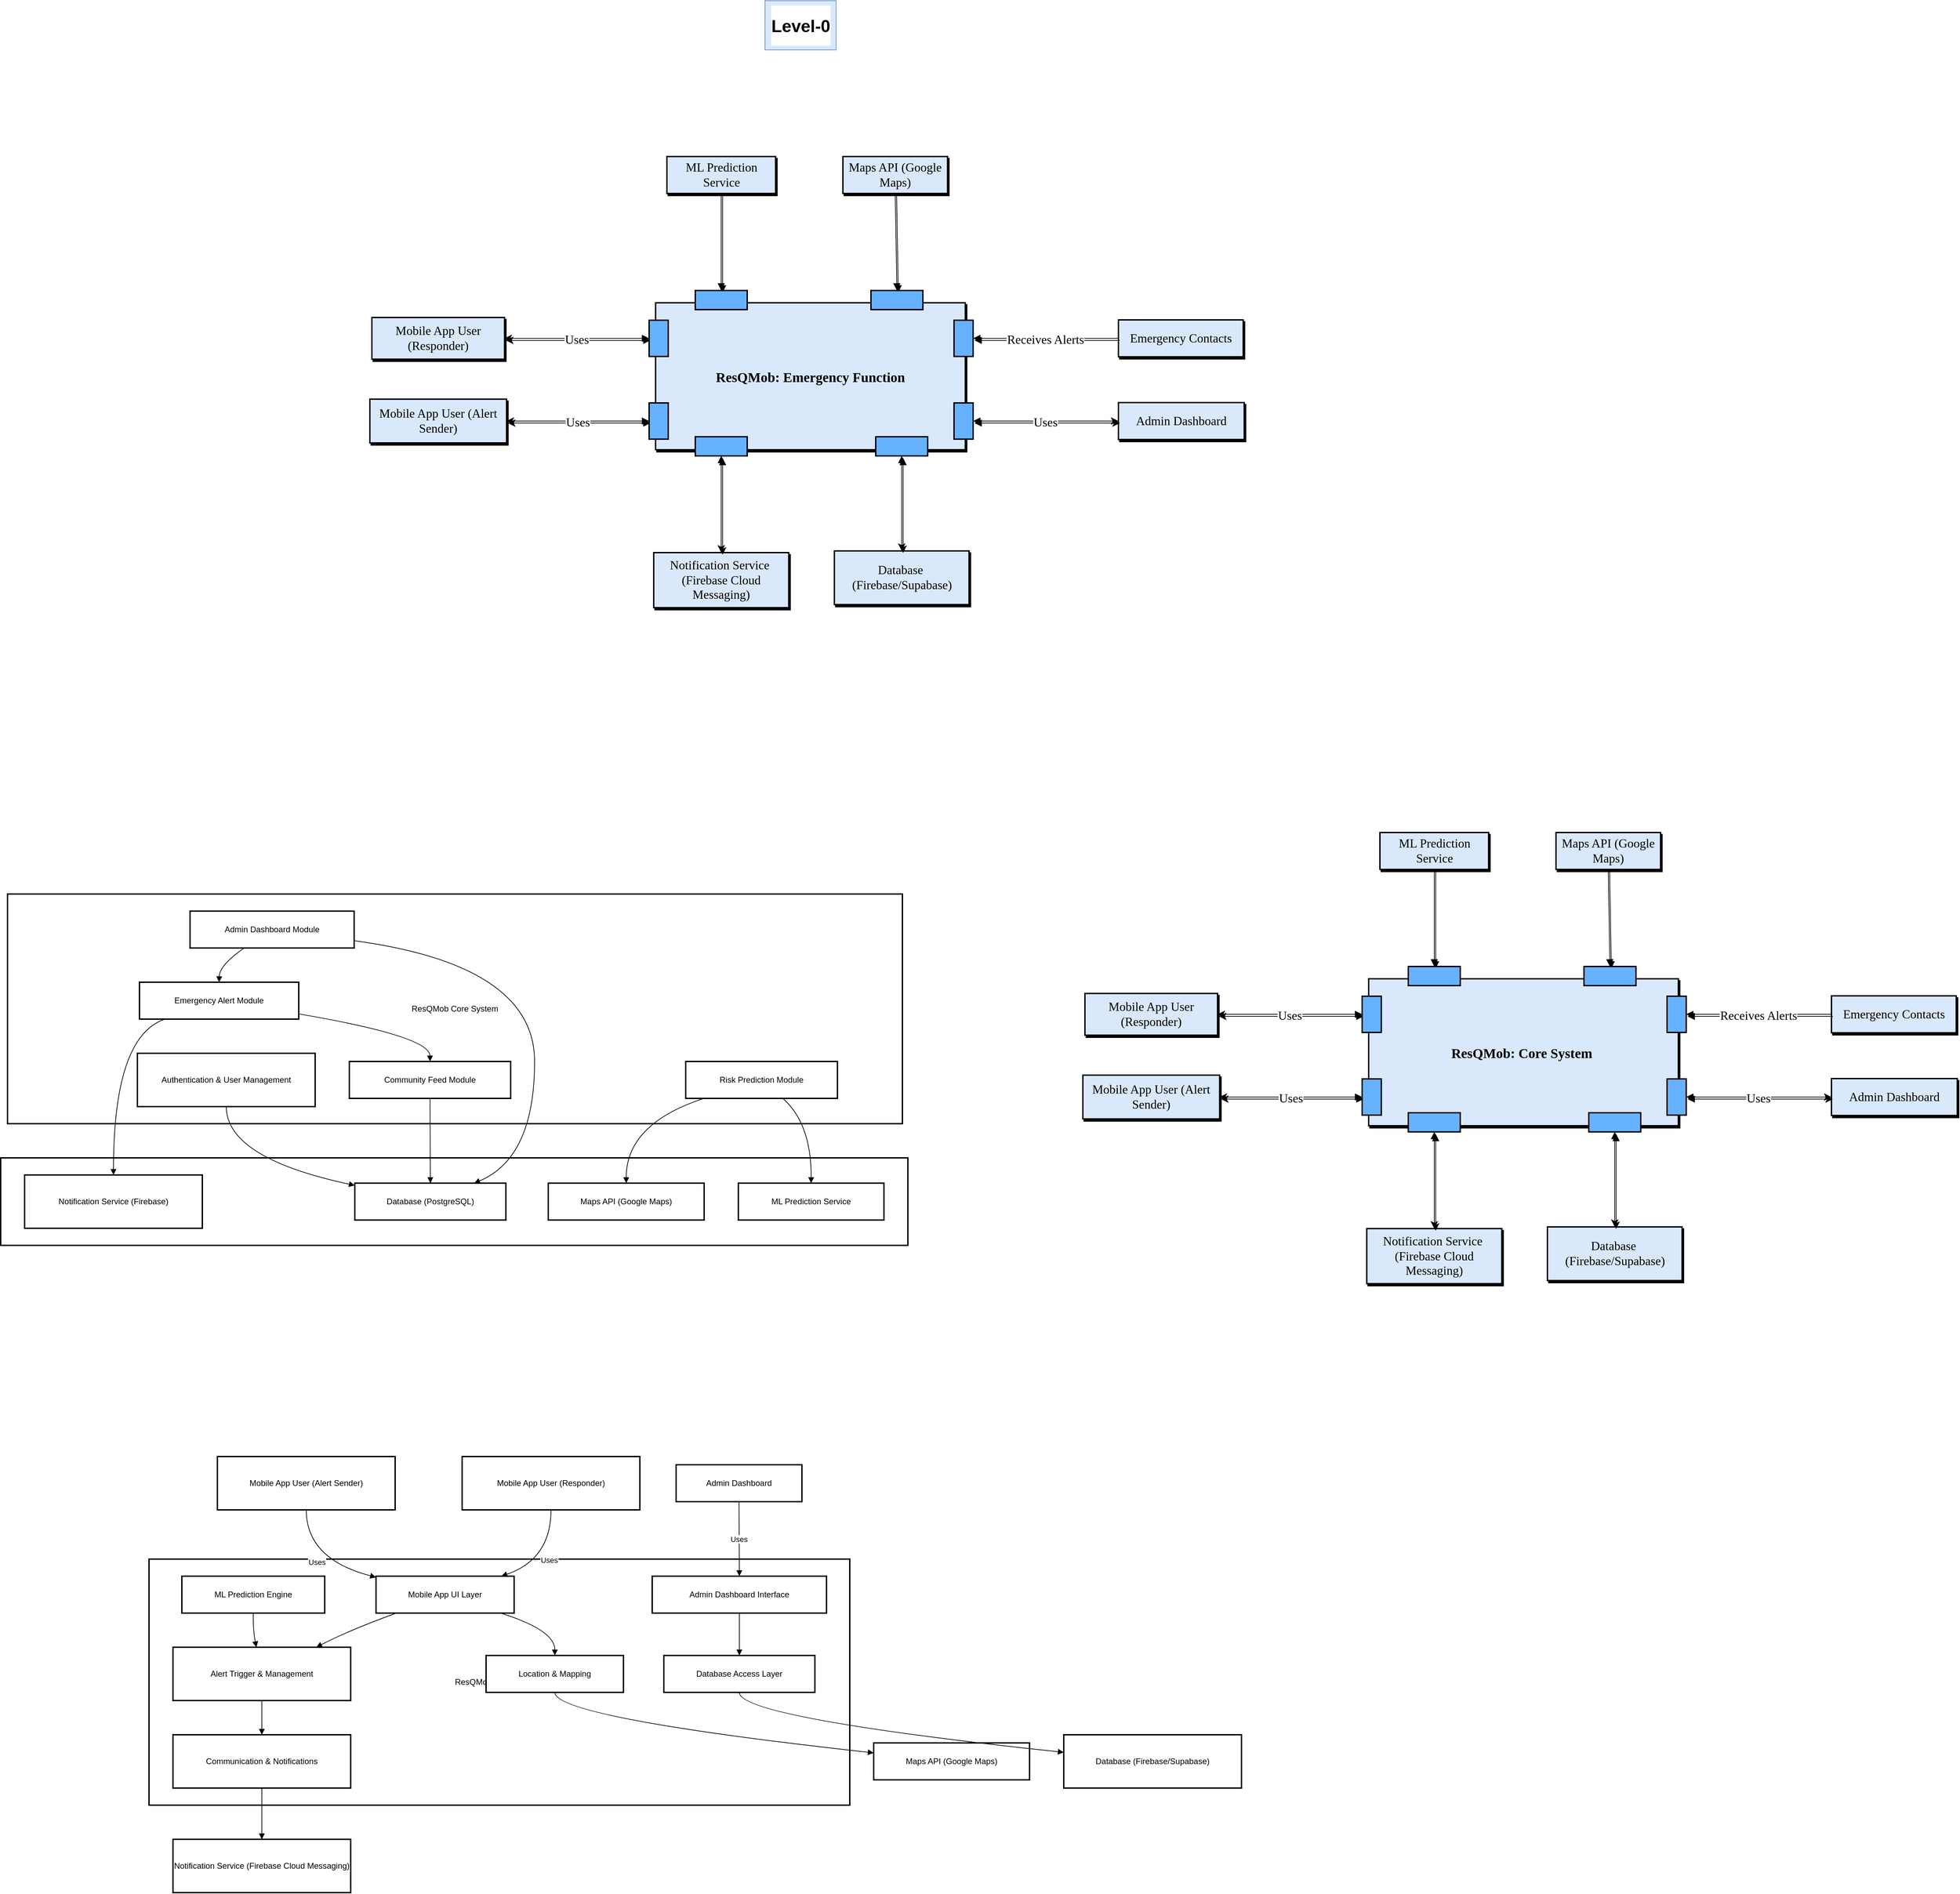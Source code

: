 <mxfile version="28.0.7">
  <diagram name="Page-1" id="qOGa6k0prF6S9AiGG4ZN">
    <mxGraphModel dx="2228" dy="1421" grid="0" gridSize="10" guides="1" tooltips="1" connect="1" arrows="1" fold="1" page="0" pageScale="1" pageWidth="1169" pageHeight="827" math="0" shadow="0">
      <root>
        <mxCell id="0" />
        <mxCell id="1" parent="0" />
        <mxCell id="4r1sQbtRIArTUO6_ECjI-1" value="ResQMob: Emergency Function" style="whiteSpace=wrap;strokeWidth=2;fillColor=#dae8fc;strokeColor=#000000;shadow=1;shadowOpacity=100;fixDash=0;shadowBlur=0;fontSize=20;backgroundOutline=0;comic=0;fontStyle=1;fontFamily=Verdana;" parent="1" vertex="1">
          <mxGeometry x="769" y="146" width="453" height="215" as="geometry" />
        </mxCell>
        <mxCell id="4r1sQbtRIArTUO6_ECjI-2" value="Mobile App User (Alert Sender)" style="whiteSpace=wrap;strokeWidth=2;shadow=1;fillColor=#dae8fc;strokeColor=#000000;shadowOpacity=100;fixDash=0;shadowBlur=0;fontSize=18;backgroundOutline=0;comic=0;fontFamily=Verdana;" parent="1" vertex="1">
          <mxGeometry x="351" y="287" width="200" height="64" as="geometry" />
        </mxCell>
        <mxCell id="4r1sQbtRIArTUO6_ECjI-3" value="Mobile App User (Responder)" style="whiteSpace=wrap;strokeWidth=2;shadow=1;fillColor=#dae8fc;strokeColor=#000000;shadowOpacity=100;fixDash=0;shadowBlur=0;fontSize=18;backgroundOutline=0;comic=0;fontFamily=Verdana;" parent="1" vertex="1">
          <mxGeometry x="354" y="167.5" width="194" height="61" as="geometry" />
        </mxCell>
        <mxCell id="4r1sQbtRIArTUO6_ECjI-4" value="Admin Dashboard" style="whiteSpace=wrap;strokeWidth=2;fillColor=#dae8fc;strokeColor=#000000;shadow=1;shadowOpacity=100;fixDash=0;shadowBlur=0;fontSize=18;backgroundOutline=0;comic=0;fontFamily=Verdana;" parent="1" vertex="1">
          <mxGeometry x="1446" y="292" width="184" height="54" as="geometry" />
        </mxCell>
        <mxCell id="4r1sQbtRIArTUO6_ECjI-5" value="Emergency Contacts" style="whiteSpace=wrap;strokeWidth=2;fillColor=#dae8fc;strokeColor=#000000;shadow=1;shadowOpacity=100;fixDash=0;shadowBlur=0;fontSize=18;backgroundOutline=0;comic=0;fontFamily=Verdana;" parent="1" vertex="1">
          <mxGeometry x="1446" y="171" width="182.5" height="54" as="geometry" />
        </mxCell>
        <mxCell id="4r1sQbtRIArTUO6_ECjI-6" value="ML Prediction Service" style="whiteSpace=wrap;strokeWidth=2;fillColor=#dae8fc;strokeColor=#000000;shadow=1;shadowOpacity=100;fixDash=0;shadowBlur=0;fontSize=18;backgroundOutline=0;comic=0;fontFamily=Verdana;" parent="1" vertex="1">
          <mxGeometry x="785.5" y="-68" width="159" height="54" as="geometry" />
        </mxCell>
        <mxCell id="4r1sQbtRIArTUO6_ECjI-7" value="Maps API (Google Maps)" style="whiteSpace=wrap;strokeWidth=2;fillColor=#dae8fc;strokeColor=#000000;shadow=1;shadowOpacity=100;fixDash=0;shadowBlur=0;fontSize=18;backgroundOutline=0;comic=0;fontFamily=Verdana;" parent="1" vertex="1">
          <mxGeometry x="1043" y="-68" width="153" height="54" as="geometry" />
        </mxCell>
        <mxCell id="4r1sQbtRIArTUO6_ECjI-8" value="Notification Service &#xa;(Firebase Cloud Messaging)" style="whiteSpace=wrap;strokeWidth=2;fillColor=#dae8fc;strokeColor=#000000;shadow=1;shadowOpacity=100;fixDash=0;shadowBlur=0;fontSize=18;backgroundOutline=0;comic=0;fontFamily=Verdana;" parent="1" vertex="1">
          <mxGeometry x="766.25" y="511.5" width="197.5" height="80.5" as="geometry" />
        </mxCell>
        <mxCell id="4r1sQbtRIArTUO6_ECjI-9" value="Database &#xa;(Firebase/Supabase)" style="whiteSpace=wrap;strokeWidth=2;fillColor=#dae8fc;strokeColor=#000000;shadow=1;shadowOpacity=100;fixDash=0;shadowBlur=0;fontSize=18;backgroundOutline=0;comic=0;fontFamily=Verdana;" parent="1" vertex="1">
          <mxGeometry x="1030.5" y="509" width="197" height="78.5" as="geometry" />
        </mxCell>
        <mxCell id="4r1sQbtRIArTUO6_ECjI-10" value="Uses" style="startArrow=classic;endArrow=block;exitX=1;exitY=0.5;rounded=0;fontSize=18;startSize=8;endSize=8;exitDx=0;exitDy=0;fillColor=#dae8fc;strokeColor=#000000;shadow=1;shadowOpacity=100;fixDash=0;shadowBlur=0;backgroundOutline=0;comic=0;fontFamily=Verdana;startFill=1;" parent="1" source="4r1sQbtRIArTUO6_ECjI-2" target="4r1sQbtRIArTUO6_ECjI-20" edge="1">
          <mxGeometry relative="1" as="geometry">
            <mxPoint x="688" y="328" as="targetPoint" />
          </mxGeometry>
        </mxCell>
        <mxCell id="4r1sQbtRIArTUO6_ECjI-11" value="Uses" style="startArrow=classic;endArrow=block;exitX=1;exitY=0.5;rounded=0;fontSize=18;startSize=8;endSize=8;exitDx=0;exitDy=0;fillColor=#dae8fc;strokeColor=#000000;shadow=1;shadowOpacity=100;fixDash=0;shadowBlur=0;backgroundOutline=0;comic=0;fontFamily=Verdana;startFill=1;" parent="1" source="4r1sQbtRIArTUO6_ECjI-3" target="4r1sQbtRIArTUO6_ECjI-23" edge="1">
          <mxGeometry relative="1" as="geometry">
            <mxPoint x="727" y="184" as="targetPoint" />
          </mxGeometry>
        </mxCell>
        <mxCell id="4r1sQbtRIArTUO6_ECjI-12" value="Uses" style="startArrow=classic;endArrow=block;exitX=0;exitY=0.5;rounded=0;fontSize=18;startSize=8;endSize=8;exitDx=0;exitDy=0;entryX=0.5;entryY=0;entryDx=0;entryDy=0;fillColor=#dae8fc;strokeColor=#000000;shadow=1;shadowOpacity=100;fixDash=0;shadowBlur=0;backgroundOutline=0;comic=0;fontFamily=Verdana;startFill=1;" parent="1" source="4r1sQbtRIArTUO6_ECjI-4" target="4r1sQbtRIArTUO6_ECjI-24" edge="1">
          <mxGeometry relative="1" as="geometry">
            <mxPoint x="1260" y="205" as="targetPoint" />
          </mxGeometry>
        </mxCell>
        <mxCell id="4r1sQbtRIArTUO6_ECjI-13" value="Receives Alerts" style="startArrow=none;endArrow=block;exitX=0;exitY=0.5;rounded=0;fontSize=18;startSize=8;endSize=8;exitDx=0;exitDy=0;fillColor=#dae8fc;strokeColor=#000000;shadow=1;shadowOpacity=100;fixDash=0;shadowBlur=0;backgroundOutline=0;comic=0;fontFamily=Verdana;entryX=0.5;entryY=0;entryDx=0;entryDy=0;startFill=0;" parent="1" source="4r1sQbtRIArTUO6_ECjI-5" target="4r1sQbtRIArTUO6_ECjI-25" edge="1">
          <mxGeometry relative="1" as="geometry">
            <mxPoint x="1321" y="210" as="targetPoint" />
          </mxGeometry>
        </mxCell>
        <mxCell id="4r1sQbtRIArTUO6_ECjI-14" value="" style="startArrow=none;endArrow=block;exitX=0.5;exitY=1;rounded=0;fontSize=18;startSize=8;endSize=8;fillColor=#dae8fc;strokeColor=#000000;shadow=1;shadowOpacity=100;fixDash=0;shadowBlur=0;backgroundOutline=0;comic=0;fontFamily=Verdana;entryX=0.5;entryY=0;entryDx=0;entryDy=0;" parent="1" source="4r1sQbtRIArTUO6_ECjI-6" target="4r1sQbtRIArTUO6_ECjI-21" edge="1">
          <mxGeometry relative="1" as="geometry">
            <mxPoint x="931" y="44" as="targetPoint" />
          </mxGeometry>
        </mxCell>
        <mxCell id="4r1sQbtRIArTUO6_ECjI-15" value="" style="startArrow=none;endArrow=block;exitX=0.5;exitY=1;rounded=0;fontSize=18;startSize=8;endSize=8;exitDx=0;exitDy=0;fillColor=#dae8fc;strokeColor=#000000;shadow=1;shadowOpacity=100;fixDash=0;shadowBlur=0;backgroundOutline=0;comic=0;fontFamily=Verdana;entryX=0.5;entryY=0;entryDx=0;entryDy=0;" parent="1" source="4r1sQbtRIArTUO6_ECjI-7" target="4r1sQbtRIArTUO6_ECjI-22" edge="1">
          <mxGeometry relative="1" as="geometry">
            <mxPoint x="1520" y="-243" as="sourcePoint" />
            <mxPoint x="1151" y="53" as="targetPoint" />
          </mxGeometry>
        </mxCell>
        <mxCell id="4r1sQbtRIArTUO6_ECjI-16" value="" style="startArrow=classic;endArrow=block;exitX=0.5;exitY=0;rounded=0;fontSize=18;startSize=8;endSize=8;exitDx=0;exitDy=0;fillColor=#dae8fc;strokeColor=#000000;shadow=1;shadowOpacity=100;fixDash=0;shadowBlur=0;backgroundOutline=0;comic=0;fontFamily=Verdana;entryX=0.5;entryY=1;entryDx=0;entryDy=0;startFill=1;" parent="1" source="4r1sQbtRIArTUO6_ECjI-8" target="4r1sQbtRIArTUO6_ECjI-27" edge="1">
          <mxGeometry relative="1" as="geometry">
            <mxPoint x="936" y="452" as="targetPoint" />
          </mxGeometry>
        </mxCell>
        <mxCell id="4r1sQbtRIArTUO6_ECjI-17" value="" style="startArrow=classic;endArrow=block;exitX=0.5;exitY=0;rounded=0;fontSize=18;startSize=8;endSize=8;exitDx=0;exitDy=0;fillColor=#dae8fc;strokeColor=#000000;shadow=1;shadowOpacity=100;fixDash=0;shadowBlur=0;backgroundOutline=0;comic=0;fontFamily=Verdana;entryX=0.5;entryY=1;entryDx=0;entryDy=0;endFill=1;startFill=1;" parent="1" source="4r1sQbtRIArTUO6_ECjI-9" target="4r1sQbtRIArTUO6_ECjI-28" edge="1">
          <mxGeometry relative="1" as="geometry">
            <mxPoint x="1371.5" y="499" as="sourcePoint" />
            <mxPoint x="1149" y="418" as="targetPoint" />
          </mxGeometry>
        </mxCell>
        <mxCell id="4r1sQbtRIArTUO6_ECjI-20" value="" style="rounded=0;whiteSpace=wrap;html=1;fillColor=light-dark(#66B2FF,#198CC4);fontColor=#ffffff;strokeColor=#000000;rotation=90;strokeWidth=2;" parent="1" vertex="1">
          <mxGeometry x="747" y="305" width="53" height="28" as="geometry" />
        </mxCell>
        <mxCell id="4r1sQbtRIArTUO6_ECjI-21" value="" style="rounded=0;whiteSpace=wrap;html=1;fillColor=light-dark(#66B2FF,#198CC4);fontColor=#ffffff;strokeColor=#000000;rotation=0;strokeWidth=2;" parent="1" vertex="1">
          <mxGeometry x="827" y="128" width="76" height="28" as="geometry" />
        </mxCell>
        <mxCell id="4r1sQbtRIArTUO6_ECjI-22" value="" style="rounded=0;whiteSpace=wrap;html=1;fillColor=light-dark(#66B2FF,#198CC4);fontColor=#ffffff;strokeColor=#000000;rotation=0;strokeWidth=2;" parent="1" vertex="1">
          <mxGeometry x="1084" y="128" width="76" height="28" as="geometry" />
        </mxCell>
        <mxCell id="4r1sQbtRIArTUO6_ECjI-23" value="" style="rounded=0;whiteSpace=wrap;html=1;fillColor=light-dark(#66B2FF,#198CC4);fontColor=#ffffff;strokeColor=#000000;rotation=90;strokeWidth=2;" parent="1" vertex="1">
          <mxGeometry x="747" y="184" width="53" height="28" as="geometry" />
        </mxCell>
        <mxCell id="4r1sQbtRIArTUO6_ECjI-24" value="" style="rounded=0;whiteSpace=wrap;html=1;fillColor=light-dark(#66B2FF,#198CC4);fontColor=#ffffff;strokeColor=#000000;rotation=90;strokeWidth=2;" parent="1" vertex="1">
          <mxGeometry x="1193" y="305" width="53" height="28" as="geometry" />
        </mxCell>
        <mxCell id="4r1sQbtRIArTUO6_ECjI-25" value="" style="rounded=0;whiteSpace=wrap;html=1;fillColor=light-dark(#66B2FF,#198CC4);fontColor=#ffffff;strokeColor=#000000;rotation=90;strokeWidth=2;" parent="1" vertex="1">
          <mxGeometry x="1193" y="184" width="53" height="28" as="geometry" />
        </mxCell>
        <mxCell id="4r1sQbtRIArTUO6_ECjI-27" value="" style="rounded=0;whiteSpace=wrap;html=1;fillColor=light-dark(#66B2FF,#198CC4);fontColor=#ffffff;strokeColor=#000000;rotation=0;strokeWidth=2;" parent="1" vertex="1">
          <mxGeometry x="827" y="342" width="76" height="28" as="geometry" />
        </mxCell>
        <mxCell id="4r1sQbtRIArTUO6_ECjI-28" value="" style="rounded=0;whiteSpace=wrap;html=1;fillColor=light-dark(#66B2FF,#198CC4);fontColor=#ffffff;strokeColor=#000000;rotation=0;strokeWidth=2;" parent="1" vertex="1">
          <mxGeometry x="1091" y="342" width="76" height="28" as="geometry" />
        </mxCell>
        <mxCell id="sYcaN-uepUh-LORUqRTc-1" value="External Services" style="whiteSpace=wrap;strokeWidth=2;" vertex="1" parent="1">
          <mxGeometry x="-189" y="1397" width="1327" height="128" as="geometry" />
        </mxCell>
        <mxCell id="sYcaN-uepUh-LORUqRTc-2" value="ResQMob Core System" style="whiteSpace=wrap;strokeWidth=2;" vertex="1" parent="1">
          <mxGeometry x="-179" y="1011" width="1309" height="336" as="geometry" />
        </mxCell>
        <mxCell id="sYcaN-uepUh-LORUqRTc-3" value="Authentication &amp; User Management" style="whiteSpace=wrap;strokeWidth=2;" vertex="1" parent="1">
          <mxGeometry x="11" y="1244" width="260" height="78" as="geometry" />
        </mxCell>
        <mxCell id="sYcaN-uepUh-LORUqRTc-4" value="Emergency Alert Module" style="whiteSpace=wrap;strokeWidth=2;" vertex="1" parent="1">
          <mxGeometry x="14" y="1140" width="233" height="54" as="geometry" />
        </mxCell>
        <mxCell id="sYcaN-uepUh-LORUqRTc-5" value="Community Feed Module" style="whiteSpace=wrap;strokeWidth=2;" vertex="1" parent="1">
          <mxGeometry x="321" y="1256" width="236" height="54" as="geometry" />
        </mxCell>
        <mxCell id="sYcaN-uepUh-LORUqRTc-6" value="Risk Prediction Module" style="whiteSpace=wrap;strokeWidth=2;" vertex="1" parent="1">
          <mxGeometry x="813" y="1256" width="222" height="54" as="geometry" />
        </mxCell>
        <mxCell id="sYcaN-uepUh-LORUqRTc-7" value="Admin Dashboard Module" style="whiteSpace=wrap;strokeWidth=2;" vertex="1" parent="1">
          <mxGeometry x="88" y="1036" width="240" height="54" as="geometry" />
        </mxCell>
        <mxCell id="sYcaN-uepUh-LORUqRTc-8" value="Notification Service (Firebase)" style="whiteSpace=wrap;strokeWidth=2;" vertex="1" parent="1">
          <mxGeometry x="-154" y="1422" width="260" height="78" as="geometry" />
        </mxCell>
        <mxCell id="sYcaN-uepUh-LORUqRTc-9" value="Database (PostgreSQL)" style="whiteSpace=wrap;strokeWidth=2;" vertex="1" parent="1">
          <mxGeometry x="329" y="1434" width="221" height="54" as="geometry" />
        </mxCell>
        <mxCell id="sYcaN-uepUh-LORUqRTc-10" value="Maps API (Google Maps)" style="whiteSpace=wrap;strokeWidth=2;" vertex="1" parent="1">
          <mxGeometry x="612" y="1434" width="228" height="54" as="geometry" />
        </mxCell>
        <mxCell id="sYcaN-uepUh-LORUqRTc-11" value="ML Prediction Service" style="whiteSpace=wrap;strokeWidth=2;" vertex="1" parent="1">
          <mxGeometry x="890" y="1434" width="213" height="54" as="geometry" />
        </mxCell>
        <mxCell id="sYcaN-uepUh-LORUqRTc-12" value="" style="curved=1;startArrow=none;endArrow=block;exitX=0.5;exitY=1;entryX=0;entryY=0.06;rounded=0;" edge="1" parent="1" source="sYcaN-uepUh-LORUqRTc-3" target="sYcaN-uepUh-LORUqRTc-9">
          <mxGeometry relative="1" as="geometry">
            <Array as="points">
              <mxPoint x="141" y="1397" />
            </Array>
          </mxGeometry>
        </mxCell>
        <mxCell id="sYcaN-uepUh-LORUqRTc-13" value="" style="curved=1;startArrow=none;endArrow=block;exitX=0.16;exitY=1;entryX=0.5;entryY=0;rounded=0;" edge="1" parent="1" source="sYcaN-uepUh-LORUqRTc-4" target="sYcaN-uepUh-LORUqRTc-8">
          <mxGeometry relative="1" as="geometry">
            <Array as="points">
              <mxPoint x="-24" y="1219" />
            </Array>
          </mxGeometry>
        </mxCell>
        <mxCell id="sYcaN-uepUh-LORUqRTc-14" value="" style="curved=1;startArrow=none;endArrow=block;exitX=1;exitY=0.86;entryX=0.5;entryY=0;rounded=0;" edge="1" parent="1" source="sYcaN-uepUh-LORUqRTc-4" target="sYcaN-uepUh-LORUqRTc-5">
          <mxGeometry relative="1" as="geometry">
            <Array as="points">
              <mxPoint x="439" y="1219" />
            </Array>
          </mxGeometry>
        </mxCell>
        <mxCell id="sYcaN-uepUh-LORUqRTc-15" value="" style="curved=1;startArrow=none;endArrow=block;exitX=0.5;exitY=1;entryX=0.5;entryY=0;rounded=0;" edge="1" parent="1" source="sYcaN-uepUh-LORUqRTc-5" target="sYcaN-uepUh-LORUqRTc-9">
          <mxGeometry relative="1" as="geometry">
            <Array as="points" />
          </mxGeometry>
        </mxCell>
        <mxCell id="sYcaN-uepUh-LORUqRTc-16" value="" style="curved=1;startArrow=none;endArrow=block;exitX=0.64;exitY=1;entryX=0.5;entryY=0;rounded=0;" edge="1" parent="1" source="sYcaN-uepUh-LORUqRTc-6" target="sYcaN-uepUh-LORUqRTc-11">
          <mxGeometry relative="1" as="geometry">
            <Array as="points">
              <mxPoint x="997" y="1347" />
            </Array>
          </mxGeometry>
        </mxCell>
        <mxCell id="sYcaN-uepUh-LORUqRTc-17" value="" style="curved=1;startArrow=none;endArrow=block;exitX=0.12;exitY=1;entryX=0.5;entryY=0;rounded=0;" edge="1" parent="1" source="sYcaN-uepUh-LORUqRTc-6" target="sYcaN-uepUh-LORUqRTc-10">
          <mxGeometry relative="1" as="geometry">
            <Array as="points">
              <mxPoint x="726" y="1347" />
            </Array>
          </mxGeometry>
        </mxCell>
        <mxCell id="sYcaN-uepUh-LORUqRTc-18" value="" style="curved=1;startArrow=none;endArrow=block;exitX=1;exitY=0.8;entryX=0.79;entryY=0;rounded=0;" edge="1" parent="1" source="sYcaN-uepUh-LORUqRTc-7" target="sYcaN-uepUh-LORUqRTc-9">
          <mxGeometry relative="1" as="geometry">
            <Array as="points">
              <mxPoint x="592" y="1115" />
              <mxPoint x="592" y="1397" />
            </Array>
          </mxGeometry>
        </mxCell>
        <mxCell id="sYcaN-uepUh-LORUqRTc-19" value="" style="curved=1;startArrow=none;endArrow=block;exitX=0.33;exitY=1;entryX=0.5;entryY=0;rounded=0;" edge="1" parent="1" source="sYcaN-uepUh-LORUqRTc-7" target="sYcaN-uepUh-LORUqRTc-4">
          <mxGeometry relative="1" as="geometry">
            <Array as="points">
              <mxPoint x="131" y="1115" />
            </Array>
          </mxGeometry>
        </mxCell>
        <mxCell id="sYcaN-uepUh-LORUqRTc-20" value="ResQMob: Core System " style="whiteSpace=wrap;strokeWidth=2;fillColor=#dae8fc;strokeColor=#000000;shadow=1;shadowOpacity=100;fixDash=0;shadowBlur=0;fontSize=20;backgroundOutline=0;comic=0;fontStyle=1;fontFamily=Verdana;" vertex="1" parent="1">
          <mxGeometry x="1812" y="1135" width="453" height="215" as="geometry" />
        </mxCell>
        <mxCell id="sYcaN-uepUh-LORUqRTc-21" value="Mobile App User (Alert Sender)" style="whiteSpace=wrap;strokeWidth=2;shadow=1;fillColor=#dae8fc;strokeColor=#000000;shadowOpacity=100;fixDash=0;shadowBlur=0;fontSize=18;backgroundOutline=0;comic=0;fontFamily=Verdana;" vertex="1" parent="1">
          <mxGeometry x="1394" y="1276" width="200" height="64" as="geometry" />
        </mxCell>
        <mxCell id="sYcaN-uepUh-LORUqRTc-22" value="Mobile App User (Responder)" style="whiteSpace=wrap;strokeWidth=2;shadow=1;fillColor=#dae8fc;strokeColor=#000000;shadowOpacity=100;fixDash=0;shadowBlur=0;fontSize=18;backgroundOutline=0;comic=0;fontFamily=Verdana;" vertex="1" parent="1">
          <mxGeometry x="1397" y="1156.5" width="194" height="61" as="geometry" />
        </mxCell>
        <mxCell id="sYcaN-uepUh-LORUqRTc-23" value="Admin Dashboard" style="whiteSpace=wrap;strokeWidth=2;fillColor=#dae8fc;strokeColor=#000000;shadow=1;shadowOpacity=100;fixDash=0;shadowBlur=0;fontSize=18;backgroundOutline=0;comic=0;fontFamily=Verdana;" vertex="1" parent="1">
          <mxGeometry x="2489" y="1281" width="184" height="54" as="geometry" />
        </mxCell>
        <mxCell id="sYcaN-uepUh-LORUqRTc-24" value="Emergency Contacts" style="whiteSpace=wrap;strokeWidth=2;fillColor=#dae8fc;strokeColor=#000000;shadow=1;shadowOpacity=100;fixDash=0;shadowBlur=0;fontSize=18;backgroundOutline=0;comic=0;fontFamily=Verdana;" vertex="1" parent="1">
          <mxGeometry x="2489" y="1160" width="182.5" height="54" as="geometry" />
        </mxCell>
        <mxCell id="sYcaN-uepUh-LORUqRTc-25" value="ML Prediction Service" style="whiteSpace=wrap;strokeWidth=2;fillColor=#dae8fc;strokeColor=#000000;shadow=1;shadowOpacity=100;fixDash=0;shadowBlur=0;fontSize=18;backgroundOutline=0;comic=0;fontFamily=Verdana;" vertex="1" parent="1">
          <mxGeometry x="1828.5" y="921" width="159" height="54" as="geometry" />
        </mxCell>
        <mxCell id="sYcaN-uepUh-LORUqRTc-26" value="Maps API (Google Maps)" style="whiteSpace=wrap;strokeWidth=2;fillColor=#dae8fc;strokeColor=#000000;shadow=1;shadowOpacity=100;fixDash=0;shadowBlur=0;fontSize=18;backgroundOutline=0;comic=0;fontFamily=Verdana;" vertex="1" parent="1">
          <mxGeometry x="2086" y="921" width="153" height="54" as="geometry" />
        </mxCell>
        <mxCell id="sYcaN-uepUh-LORUqRTc-27" value="Notification Service &#xa;(Firebase Cloud Messaging)" style="whiteSpace=wrap;strokeWidth=2;fillColor=#dae8fc;strokeColor=#000000;shadow=1;shadowOpacity=100;fixDash=0;shadowBlur=0;fontSize=18;backgroundOutline=0;comic=0;fontFamily=Verdana;" vertex="1" parent="1">
          <mxGeometry x="1809.25" y="1500.5" width="197.5" height="80.5" as="geometry" />
        </mxCell>
        <mxCell id="sYcaN-uepUh-LORUqRTc-28" value="Database &#xa;(Firebase/Supabase)" style="whiteSpace=wrap;strokeWidth=2;fillColor=#dae8fc;strokeColor=#000000;shadow=1;shadowOpacity=100;fixDash=0;shadowBlur=0;fontSize=18;backgroundOutline=0;comic=0;fontFamily=Verdana;" vertex="1" parent="1">
          <mxGeometry x="2073.5" y="1498" width="197" height="78.5" as="geometry" />
        </mxCell>
        <mxCell id="sYcaN-uepUh-LORUqRTc-29" value="Uses" style="startArrow=classic;endArrow=block;exitX=1;exitY=0.5;rounded=0;fontSize=18;startSize=8;endSize=8;exitDx=0;exitDy=0;fillColor=#dae8fc;strokeColor=#000000;shadow=1;shadowOpacity=100;fixDash=0;shadowBlur=0;backgroundOutline=0;comic=0;fontFamily=Verdana;startFill=1;" edge="1" parent="1" source="sYcaN-uepUh-LORUqRTc-21" target="sYcaN-uepUh-LORUqRTc-37">
          <mxGeometry relative="1" as="geometry">
            <mxPoint x="1731" y="1317" as="targetPoint" />
          </mxGeometry>
        </mxCell>
        <mxCell id="sYcaN-uepUh-LORUqRTc-30" value="Uses" style="startArrow=classic;endArrow=block;exitX=1;exitY=0.5;rounded=0;fontSize=18;startSize=8;endSize=8;exitDx=0;exitDy=0;fillColor=#dae8fc;strokeColor=#000000;shadow=1;shadowOpacity=100;fixDash=0;shadowBlur=0;backgroundOutline=0;comic=0;fontFamily=Verdana;startFill=1;" edge="1" parent="1" source="sYcaN-uepUh-LORUqRTc-22" target="sYcaN-uepUh-LORUqRTc-40">
          <mxGeometry relative="1" as="geometry">
            <mxPoint x="1770" y="1173" as="targetPoint" />
          </mxGeometry>
        </mxCell>
        <mxCell id="sYcaN-uepUh-LORUqRTc-31" value="Uses" style="startArrow=classic;endArrow=block;exitX=0;exitY=0.5;rounded=0;fontSize=18;startSize=8;endSize=8;exitDx=0;exitDy=0;entryX=0.5;entryY=0;entryDx=0;entryDy=0;fillColor=#dae8fc;strokeColor=#000000;shadow=1;shadowOpacity=100;fixDash=0;shadowBlur=0;backgroundOutline=0;comic=0;fontFamily=Verdana;startFill=1;" edge="1" parent="1" source="sYcaN-uepUh-LORUqRTc-23" target="sYcaN-uepUh-LORUqRTc-41">
          <mxGeometry relative="1" as="geometry">
            <mxPoint x="2303" y="1194" as="targetPoint" />
          </mxGeometry>
        </mxCell>
        <mxCell id="sYcaN-uepUh-LORUqRTc-32" value="Receives Alerts" style="startArrow=none;endArrow=block;exitX=0;exitY=0.5;rounded=0;fontSize=18;startSize=8;endSize=8;exitDx=0;exitDy=0;fillColor=#dae8fc;strokeColor=#000000;shadow=1;shadowOpacity=100;fixDash=0;shadowBlur=0;backgroundOutline=0;comic=0;fontFamily=Verdana;entryX=0.5;entryY=0;entryDx=0;entryDy=0;startFill=0;" edge="1" parent="1" source="sYcaN-uepUh-LORUqRTc-24" target="sYcaN-uepUh-LORUqRTc-42">
          <mxGeometry relative="1" as="geometry">
            <mxPoint x="2364" y="1199" as="targetPoint" />
          </mxGeometry>
        </mxCell>
        <mxCell id="sYcaN-uepUh-LORUqRTc-33" value="" style="startArrow=none;endArrow=block;exitX=0.5;exitY=1;rounded=0;fontSize=18;startSize=8;endSize=8;fillColor=#dae8fc;strokeColor=#000000;shadow=1;shadowOpacity=100;fixDash=0;shadowBlur=0;backgroundOutline=0;comic=0;fontFamily=Verdana;entryX=0.5;entryY=0;entryDx=0;entryDy=0;" edge="1" parent="1" source="sYcaN-uepUh-LORUqRTc-25" target="sYcaN-uepUh-LORUqRTc-38">
          <mxGeometry relative="1" as="geometry">
            <mxPoint x="1974" y="1033" as="targetPoint" />
          </mxGeometry>
        </mxCell>
        <mxCell id="sYcaN-uepUh-LORUqRTc-34" value="" style="startArrow=none;endArrow=block;exitX=0.5;exitY=1;rounded=0;fontSize=18;startSize=8;endSize=8;exitDx=0;exitDy=0;fillColor=#dae8fc;strokeColor=#000000;shadow=1;shadowOpacity=100;fixDash=0;shadowBlur=0;backgroundOutline=0;comic=0;fontFamily=Verdana;entryX=0.5;entryY=0;entryDx=0;entryDy=0;" edge="1" parent="1" source="sYcaN-uepUh-LORUqRTc-26" target="sYcaN-uepUh-LORUqRTc-39">
          <mxGeometry relative="1" as="geometry">
            <mxPoint x="2563" y="746" as="sourcePoint" />
            <mxPoint x="2194" y="1042" as="targetPoint" />
          </mxGeometry>
        </mxCell>
        <mxCell id="sYcaN-uepUh-LORUqRTc-35" value="" style="startArrow=classic;endArrow=block;exitX=0.5;exitY=0;rounded=0;fontSize=18;startSize=8;endSize=8;exitDx=0;exitDy=0;fillColor=#dae8fc;strokeColor=#000000;shadow=1;shadowOpacity=100;fixDash=0;shadowBlur=0;backgroundOutline=0;comic=0;fontFamily=Verdana;entryX=0.5;entryY=1;entryDx=0;entryDy=0;startFill=1;" edge="1" parent="1" source="sYcaN-uepUh-LORUqRTc-27" target="sYcaN-uepUh-LORUqRTc-43">
          <mxGeometry relative="1" as="geometry">
            <mxPoint x="1979" y="1441" as="targetPoint" />
          </mxGeometry>
        </mxCell>
        <mxCell id="sYcaN-uepUh-LORUqRTc-36" value="" style="startArrow=classic;endArrow=block;exitX=0.5;exitY=0;rounded=0;fontSize=18;startSize=8;endSize=8;exitDx=0;exitDy=0;fillColor=#dae8fc;strokeColor=#000000;shadow=1;shadowOpacity=100;fixDash=0;shadowBlur=0;backgroundOutline=0;comic=0;fontFamily=Verdana;entryX=0.5;entryY=1;entryDx=0;entryDy=0;endFill=1;startFill=1;" edge="1" parent="1" source="sYcaN-uepUh-LORUqRTc-28" target="sYcaN-uepUh-LORUqRTc-44">
          <mxGeometry relative="1" as="geometry">
            <mxPoint x="2414.5" y="1488" as="sourcePoint" />
            <mxPoint x="2192" y="1407" as="targetPoint" />
          </mxGeometry>
        </mxCell>
        <mxCell id="sYcaN-uepUh-LORUqRTc-37" value="" style="rounded=0;whiteSpace=wrap;html=1;fillColor=light-dark(#66B2FF,#198CC4);fontColor=#ffffff;strokeColor=#000000;rotation=90;strokeWidth=2;" vertex="1" parent="1">
          <mxGeometry x="1790" y="1294" width="53" height="28" as="geometry" />
        </mxCell>
        <mxCell id="sYcaN-uepUh-LORUqRTc-38" value="" style="rounded=0;whiteSpace=wrap;html=1;fillColor=light-dark(#66B2FF,#198CC4);fontColor=#ffffff;strokeColor=#000000;rotation=0;strokeWidth=2;" vertex="1" parent="1">
          <mxGeometry x="1870" y="1117" width="76" height="28" as="geometry" />
        </mxCell>
        <mxCell id="sYcaN-uepUh-LORUqRTc-39" value="" style="rounded=0;whiteSpace=wrap;html=1;fillColor=light-dark(#66B2FF,#198CC4);fontColor=#ffffff;strokeColor=#000000;rotation=0;strokeWidth=2;" vertex="1" parent="1">
          <mxGeometry x="2127" y="1117" width="76" height="28" as="geometry" />
        </mxCell>
        <mxCell id="sYcaN-uepUh-LORUqRTc-40" value="" style="rounded=0;whiteSpace=wrap;html=1;fillColor=light-dark(#66B2FF,#198CC4);fontColor=#ffffff;strokeColor=#000000;rotation=90;strokeWidth=2;" vertex="1" parent="1">
          <mxGeometry x="1790" y="1173" width="53" height="28" as="geometry" />
        </mxCell>
        <mxCell id="sYcaN-uepUh-LORUqRTc-41" value="" style="rounded=0;whiteSpace=wrap;html=1;fillColor=light-dark(#66B2FF,#198CC4);fontColor=#ffffff;strokeColor=#000000;rotation=90;strokeWidth=2;" vertex="1" parent="1">
          <mxGeometry x="2236" y="1294" width="53" height="28" as="geometry" />
        </mxCell>
        <mxCell id="sYcaN-uepUh-LORUqRTc-42" value="" style="rounded=0;whiteSpace=wrap;html=1;fillColor=light-dark(#66B2FF,#198CC4);fontColor=#ffffff;strokeColor=#000000;rotation=90;strokeWidth=2;" vertex="1" parent="1">
          <mxGeometry x="2236" y="1173" width="53" height="28" as="geometry" />
        </mxCell>
        <mxCell id="sYcaN-uepUh-LORUqRTc-43" value="" style="rounded=0;whiteSpace=wrap;html=1;fillColor=light-dark(#66B2FF,#198CC4);fontColor=#ffffff;strokeColor=#000000;rotation=0;strokeWidth=2;" vertex="1" parent="1">
          <mxGeometry x="1870" y="1331" width="76" height="28" as="geometry" />
        </mxCell>
        <mxCell id="sYcaN-uepUh-LORUqRTc-44" value="" style="rounded=0;whiteSpace=wrap;html=1;fillColor=light-dark(#66B2FF,#198CC4);fontColor=#ffffff;strokeColor=#000000;rotation=0;strokeWidth=2;" vertex="1" parent="1">
          <mxGeometry x="2134" y="1331" width="76" height="28" as="geometry" />
        </mxCell>
        <mxCell id="sYcaN-uepUh-LORUqRTc-45" value="&lt;h2&gt;&lt;font style=&quot;font-size: 25px;&quot;&gt;Level-0&lt;/font&gt;&lt;/h2&gt;" style="text;html=1;align=center;verticalAlign=middle;resizable=0;points=[];autosize=1;strokeColor=#6c8ebf;fillColor=#dae8fc;labelBackgroundColor=default;" vertex="1" parent="1">
          <mxGeometry x="929" y="-296" width="104" height="72" as="geometry" />
        </mxCell>
        <mxCell id="sYcaN-uepUh-LORUqRTc-72" value="ResQMob: Core System" style="whiteSpace=wrap;strokeWidth=2;" vertex="1" parent="1">
          <mxGeometry x="28" y="1984" width="1025" height="360" as="geometry" />
        </mxCell>
        <mxCell id="sYcaN-uepUh-LORUqRTc-73" value="Mobile App UI Layer" style="whiteSpace=wrap;strokeWidth=2;" vertex="1" parent="1">
          <mxGeometry x="360" y="2009" width="202" height="54" as="geometry" />
        </mxCell>
        <mxCell id="sYcaN-uepUh-LORUqRTc-74" value="Alert Trigger &amp; Management" style="whiteSpace=wrap;strokeWidth=2;" vertex="1" parent="1">
          <mxGeometry x="63" y="2113" width="260" height="78" as="geometry" />
        </mxCell>
        <mxCell id="sYcaN-uepUh-LORUqRTc-75" value="Communication &amp; Notifications" style="whiteSpace=wrap;strokeWidth=2;" vertex="1" parent="1">
          <mxGeometry x="63" y="2241" width="260" height="78" as="geometry" />
        </mxCell>
        <mxCell id="sYcaN-uepUh-LORUqRTc-76" value="Location &amp; Mapping" style="whiteSpace=wrap;strokeWidth=2;" vertex="1" parent="1">
          <mxGeometry x="521" y="2125" width="201" height="54" as="geometry" />
        </mxCell>
        <mxCell id="sYcaN-uepUh-LORUqRTc-77" value="ML Prediction Engine" style="whiteSpace=wrap;strokeWidth=2;" vertex="1" parent="1">
          <mxGeometry x="76" y="2009" width="209" height="54" as="geometry" />
        </mxCell>
        <mxCell id="sYcaN-uepUh-LORUqRTc-78" value="Database Access Layer" style="whiteSpace=wrap;strokeWidth=2;" vertex="1" parent="1">
          <mxGeometry x="781" y="2125" width="221" height="54" as="geometry" />
        </mxCell>
        <mxCell id="sYcaN-uepUh-LORUqRTc-79" value="Admin Dashboard Interface" style="whiteSpace=wrap;strokeWidth=2;" vertex="1" parent="1">
          <mxGeometry x="764" y="2009" width="255" height="54" as="geometry" />
        </mxCell>
        <mxCell id="sYcaN-uepUh-LORUqRTc-80" value="Mobile App User (Responder)" style="whiteSpace=wrap;strokeWidth=2;" vertex="1" parent="1">
          <mxGeometry x="486" y="1834" width="260" height="78" as="geometry" />
        </mxCell>
        <mxCell id="sYcaN-uepUh-LORUqRTc-81" value="Mobile App User (Alert Sender)" style="whiteSpace=wrap;strokeWidth=2;" vertex="1" parent="1">
          <mxGeometry x="128" y="1834" width="260" height="78" as="geometry" />
        </mxCell>
        <mxCell id="sYcaN-uepUh-LORUqRTc-82" value="Notification Service (Firebase Cloud Messaging)" style="whiteSpace=wrap;strokeWidth=2;" vertex="1" parent="1">
          <mxGeometry x="63" y="2394" width="260" height="78" as="geometry" />
        </mxCell>
        <mxCell id="sYcaN-uepUh-LORUqRTc-83" value="Maps API (Google Maps)" style="whiteSpace=wrap;strokeWidth=2;" vertex="1" parent="1">
          <mxGeometry x="1088" y="2253" width="228" height="54" as="geometry" />
        </mxCell>
        <mxCell id="sYcaN-uepUh-LORUqRTc-84" value="Database (Firebase/Supabase)" style="whiteSpace=wrap;strokeWidth=2;" vertex="1" parent="1">
          <mxGeometry x="1366" y="2241" width="260" height="78" as="geometry" />
        </mxCell>
        <mxCell id="sYcaN-uepUh-LORUqRTc-85" value="Admin Dashboard" style="whiteSpace=wrap;strokeWidth=2;" vertex="1" parent="1">
          <mxGeometry x="799" y="1846" width="184" height="54" as="geometry" />
        </mxCell>
        <mxCell id="sYcaN-uepUh-LORUqRTc-86" value="Uses" style="curved=1;startArrow=none;endArrow=block;exitX=0.5;exitY=1;entryX=0.9;entryY=0.01;rounded=0;" edge="1" parent="1" source="sYcaN-uepUh-LORUqRTc-80" target="sYcaN-uepUh-LORUqRTc-73">
          <mxGeometry relative="1" as="geometry">
            <Array as="points">
              <mxPoint x="616" y="1984" />
            </Array>
          </mxGeometry>
        </mxCell>
        <mxCell id="sYcaN-uepUh-LORUqRTc-87" value="Uses" style="curved=1;startArrow=none;endArrow=block;exitX=0.5;exitY=1;entryX=0;entryY=0.03;rounded=0;" edge="1" parent="1" source="sYcaN-uepUh-LORUqRTc-81" target="sYcaN-uepUh-LORUqRTc-73">
          <mxGeometry relative="1" as="geometry">
            <Array as="points">
              <mxPoint x="258" y="1984" />
            </Array>
          </mxGeometry>
        </mxCell>
        <mxCell id="sYcaN-uepUh-LORUqRTc-88" value="" style="curved=1;startArrow=none;endArrow=block;exitX=0.14;exitY=1.01;entryX=0.8;entryY=0.01;rounded=0;" edge="1" parent="1" source="sYcaN-uepUh-LORUqRTc-73" target="sYcaN-uepUh-LORUqRTc-74">
          <mxGeometry relative="1" as="geometry">
            <Array as="points">
              <mxPoint x="321" y="2088" />
            </Array>
          </mxGeometry>
        </mxCell>
        <mxCell id="sYcaN-uepUh-LORUqRTc-89" value="" style="curved=1;startArrow=none;endArrow=block;exitX=0.91;exitY=1.01;entryX=0.5;entryY=0.01;rounded=0;" edge="1" parent="1" source="sYcaN-uepUh-LORUqRTc-73" target="sYcaN-uepUh-LORUqRTc-76">
          <mxGeometry relative="1" as="geometry">
            <Array as="points">
              <mxPoint x="622" y="2088" />
            </Array>
          </mxGeometry>
        </mxCell>
        <mxCell id="sYcaN-uepUh-LORUqRTc-90" value="" style="curved=1;startArrow=none;endArrow=block;exitX=0.5;exitY=1.01;entryX=0.5;entryY=0.01;rounded=0;" edge="1" parent="1" source="sYcaN-uepUh-LORUqRTc-74" target="sYcaN-uepUh-LORUqRTc-75">
          <mxGeometry relative="1" as="geometry">
            <Array as="points" />
          </mxGeometry>
        </mxCell>
        <mxCell id="sYcaN-uepUh-LORUqRTc-91" value="" style="curved=1;startArrow=none;endArrow=block;exitX=0.5;exitY=1.01;entryX=0.5;entryY=0.01;rounded=0;" edge="1" parent="1" source="sYcaN-uepUh-LORUqRTc-75" target="sYcaN-uepUh-LORUqRTc-82">
          <mxGeometry relative="1" as="geometry">
            <Array as="points" />
          </mxGeometry>
        </mxCell>
        <mxCell id="sYcaN-uepUh-LORUqRTc-92" value="" style="curved=1;startArrow=none;endArrow=block;exitX=0.5;exitY=1.01;entryX=0;entryY=0.27;rounded=0;" edge="1" parent="1" source="sYcaN-uepUh-LORUqRTc-76" target="sYcaN-uepUh-LORUqRTc-83">
          <mxGeometry relative="1" as="geometry">
            <Array as="points">
              <mxPoint x="622" y="2216" />
            </Array>
          </mxGeometry>
        </mxCell>
        <mxCell id="sYcaN-uepUh-LORUqRTc-93" value="" style="curved=1;startArrow=none;endArrow=block;exitX=0.5;exitY=1.01;entryX=0.47;entryY=0.01;rounded=0;" edge="1" parent="1" source="sYcaN-uepUh-LORUqRTc-77" target="sYcaN-uepUh-LORUqRTc-74">
          <mxGeometry relative="1" as="geometry">
            <Array as="points">
              <mxPoint x="180" y="2088" />
            </Array>
          </mxGeometry>
        </mxCell>
        <mxCell id="sYcaN-uepUh-LORUqRTc-94" value="" style="curved=1;startArrow=none;endArrow=block;exitX=0.5;exitY=1.01;entryX=0;entryY=0.33;rounded=0;" edge="1" parent="1" source="sYcaN-uepUh-LORUqRTc-78" target="sYcaN-uepUh-LORUqRTc-84">
          <mxGeometry relative="1" as="geometry">
            <Array as="points">
              <mxPoint x="891" y="2216" />
            </Array>
          </mxGeometry>
        </mxCell>
        <mxCell id="sYcaN-uepUh-LORUqRTc-95" value="" style="curved=1;startArrow=none;endArrow=block;exitX=0.5;exitY=1.01;entryX=0.5;entryY=0.01;rounded=0;" edge="1" parent="1" source="sYcaN-uepUh-LORUqRTc-79" target="sYcaN-uepUh-LORUqRTc-78">
          <mxGeometry relative="1" as="geometry">
            <Array as="points" />
          </mxGeometry>
        </mxCell>
        <mxCell id="sYcaN-uepUh-LORUqRTc-96" value="Uses" style="curved=1;startArrow=none;endArrow=block;exitX=0.5;exitY=1;entryX=0.5;entryY=0.01;rounded=0;" edge="1" parent="1" source="sYcaN-uepUh-LORUqRTc-85" target="sYcaN-uepUh-LORUqRTc-79">
          <mxGeometry relative="1" as="geometry">
            <Array as="points" />
          </mxGeometry>
        </mxCell>
      </root>
    </mxGraphModel>
  </diagram>
</mxfile>
